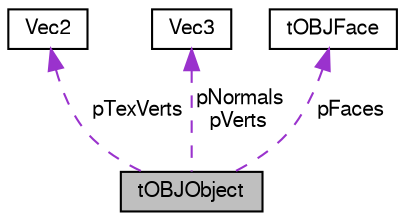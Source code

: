 digraph "tOBJObject"
{
 // LATEX_PDF_SIZE
  bgcolor="transparent";
  edge [fontname="FreeSans",fontsize="10",labelfontname="FreeSans",labelfontsize="10"];
  node [fontname="FreeSans",fontsize="10",shape=record];
  Node1 [label="tOBJObject",height=0.2,width=0.4,color="black", fillcolor="grey75", style="filled", fontcolor="black",tooltip="This holds all the information for our model/scene."];
  Node2 -> Node1 [dir="back",color="darkorchid3",fontsize="10",style="dashed",label=" pTexVerts" ,fontname="FreeSans"];
  Node2 [label="Vec2",height=0.2,width=0.4,color="black",URL="$a02680.html",tooltip="used to store the UV coordinates"];
  Node3 -> Node1 [dir="back",color="darkorchid3",fontsize="10",style="dashed",label=" pNormals\npVerts" ,fontname="FreeSans"];
  Node3 [label="Vec3",height=0.2,width=0.4,color="black",URL="$a02676.html",tooltip="used to store the vertices"];
  Node4 -> Node1 [dir="back",color="darkorchid3",fontsize="10",style="dashed",label=" pFaces" ,fontname="FreeSans"];
  Node4 [label="tOBJFace",height=0.2,width=0.4,color="black",URL="$a02648.html",tooltip="This is used for indexing into the vertex and texture coordinate arrays."];
}
